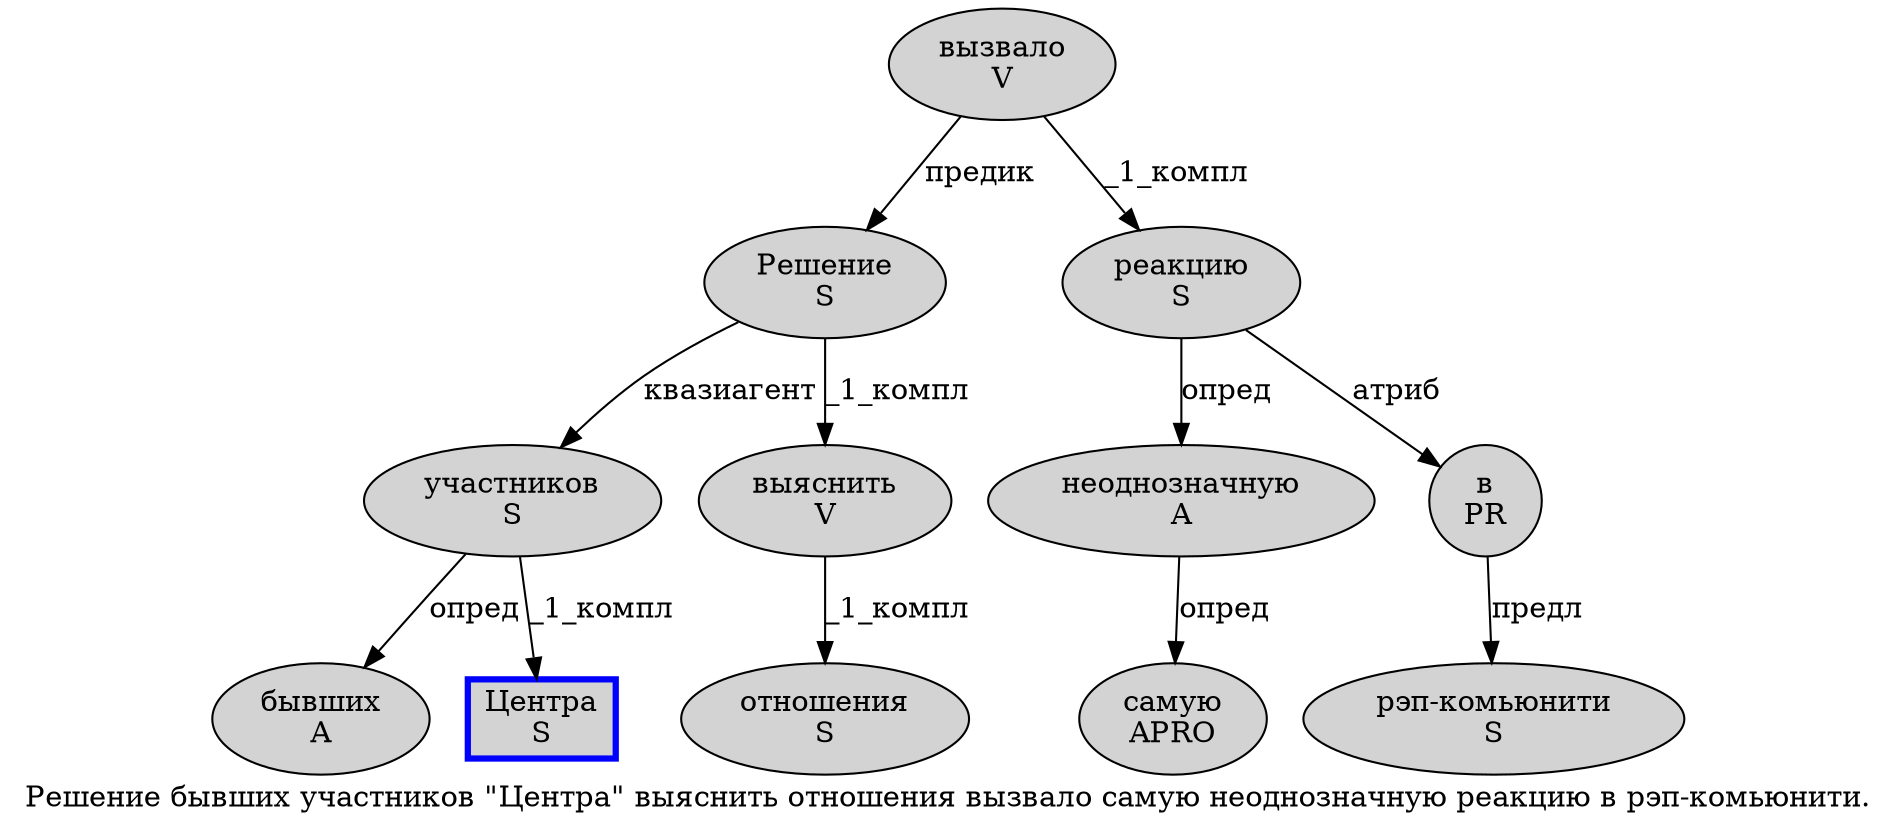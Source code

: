 digraph SENTENCE_346 {
	graph [label="Решение бывших участников \"Центра\" выяснить отношения вызвало самую неоднозначную реакцию в рэп-комьюнити."]
	node [style=filled]
		0 [label="Решение
S" color="" fillcolor=lightgray penwidth=1 shape=ellipse]
		1 [label="бывших
A" color="" fillcolor=lightgray penwidth=1 shape=ellipse]
		2 [label="участников
S" color="" fillcolor=lightgray penwidth=1 shape=ellipse]
		4 [label="Центра
S" color=blue fillcolor=lightgray penwidth=3 shape=box]
		6 [label="выяснить
V" color="" fillcolor=lightgray penwidth=1 shape=ellipse]
		7 [label="отношения
S" color="" fillcolor=lightgray penwidth=1 shape=ellipse]
		8 [label="вызвало
V" color="" fillcolor=lightgray penwidth=1 shape=ellipse]
		9 [label="самую
APRO" color="" fillcolor=lightgray penwidth=1 shape=ellipse]
		10 [label="неоднозначную
A" color="" fillcolor=lightgray penwidth=1 shape=ellipse]
		11 [label="реакцию
S" color="" fillcolor=lightgray penwidth=1 shape=ellipse]
		12 [label="в
PR" color="" fillcolor=lightgray penwidth=1 shape=ellipse]
		13 [label="рэп-комьюнити
S" color="" fillcolor=lightgray penwidth=1 shape=ellipse]
			11 -> 10 [label="опред"]
			11 -> 12 [label="атриб"]
			0 -> 2 [label="квазиагент"]
			0 -> 6 [label="_1_компл"]
			8 -> 0 [label="предик"]
			8 -> 11 [label="_1_компл"]
			2 -> 1 [label="опред"]
			2 -> 4 [label="_1_компл"]
			6 -> 7 [label="_1_компл"]
			12 -> 13 [label="предл"]
			10 -> 9 [label="опред"]
}